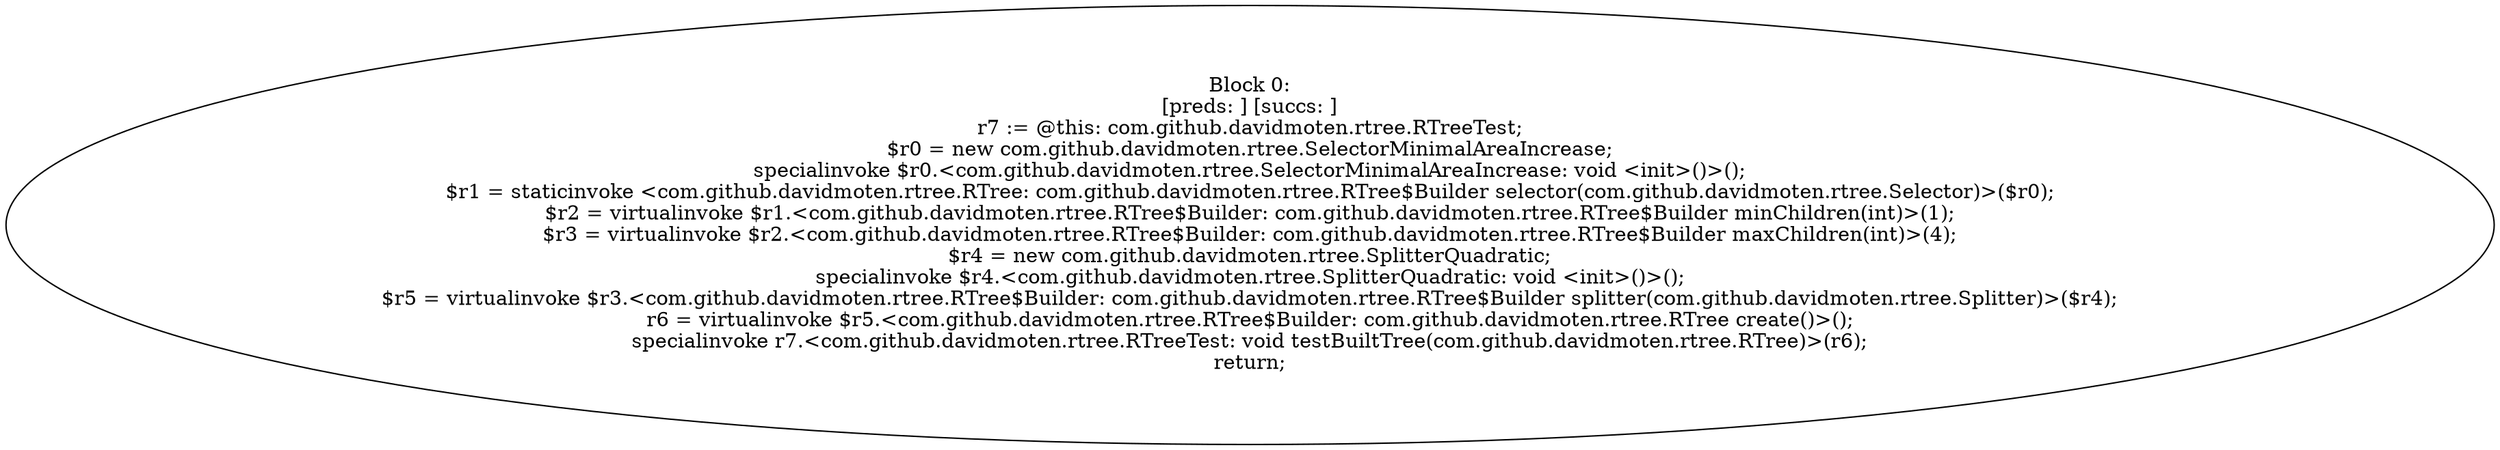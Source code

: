 digraph "unitGraph" {
    "Block 0:
[preds: ] [succs: ]
r7 := @this: com.github.davidmoten.rtree.RTreeTest;
$r0 = new com.github.davidmoten.rtree.SelectorMinimalAreaIncrease;
specialinvoke $r0.<com.github.davidmoten.rtree.SelectorMinimalAreaIncrease: void <init>()>();
$r1 = staticinvoke <com.github.davidmoten.rtree.RTree: com.github.davidmoten.rtree.RTree$Builder selector(com.github.davidmoten.rtree.Selector)>($r0);
$r2 = virtualinvoke $r1.<com.github.davidmoten.rtree.RTree$Builder: com.github.davidmoten.rtree.RTree$Builder minChildren(int)>(1);
$r3 = virtualinvoke $r2.<com.github.davidmoten.rtree.RTree$Builder: com.github.davidmoten.rtree.RTree$Builder maxChildren(int)>(4);
$r4 = new com.github.davidmoten.rtree.SplitterQuadratic;
specialinvoke $r4.<com.github.davidmoten.rtree.SplitterQuadratic: void <init>()>();
$r5 = virtualinvoke $r3.<com.github.davidmoten.rtree.RTree$Builder: com.github.davidmoten.rtree.RTree$Builder splitter(com.github.davidmoten.rtree.Splitter)>($r4);
r6 = virtualinvoke $r5.<com.github.davidmoten.rtree.RTree$Builder: com.github.davidmoten.rtree.RTree create()>();
specialinvoke r7.<com.github.davidmoten.rtree.RTreeTest: void testBuiltTree(com.github.davidmoten.rtree.RTree)>(r6);
return;
"
}
